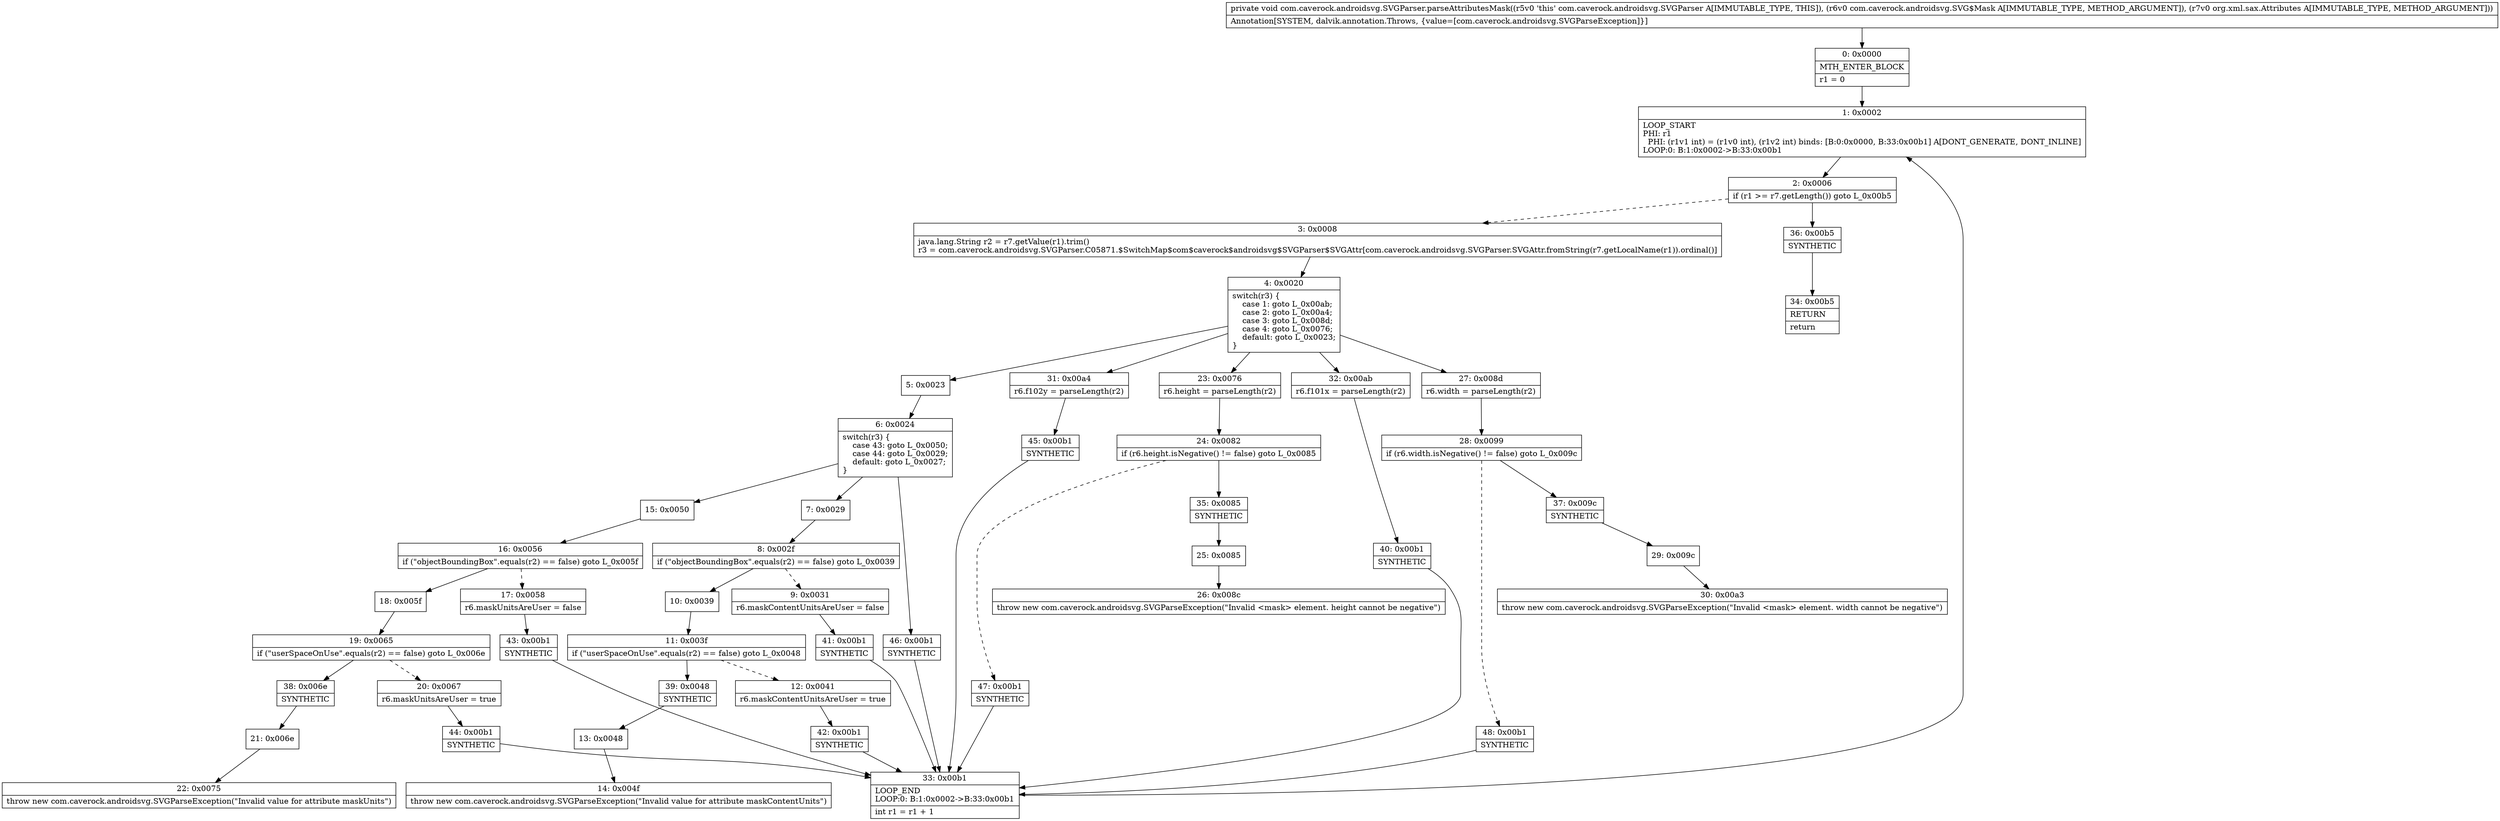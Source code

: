 digraph "CFG forcom.caverock.androidsvg.SVGParser.parseAttributesMask(Lcom\/caverock\/androidsvg\/SVG$Mask;Lorg\/xml\/sax\/Attributes;)V" {
Node_0 [shape=record,label="{0\:\ 0x0000|MTH_ENTER_BLOCK\l|r1 = 0\l}"];
Node_1 [shape=record,label="{1\:\ 0x0002|LOOP_START\lPHI: r1 \l  PHI: (r1v1 int) = (r1v0 int), (r1v2 int) binds: [B:0:0x0000, B:33:0x00b1] A[DONT_GENERATE, DONT_INLINE]\lLOOP:0: B:1:0x0002\-\>B:33:0x00b1\l}"];
Node_2 [shape=record,label="{2\:\ 0x0006|if (r1 \>= r7.getLength()) goto L_0x00b5\l}"];
Node_3 [shape=record,label="{3\:\ 0x0008|java.lang.String r2 = r7.getValue(r1).trim()\lr3 = com.caverock.androidsvg.SVGParser.C05871.$SwitchMap$com$caverock$androidsvg$SVGParser$SVGAttr[com.caverock.androidsvg.SVGParser.SVGAttr.fromString(r7.getLocalName(r1)).ordinal()]\l}"];
Node_4 [shape=record,label="{4\:\ 0x0020|switch(r3) \{\l    case 1: goto L_0x00ab;\l    case 2: goto L_0x00a4;\l    case 3: goto L_0x008d;\l    case 4: goto L_0x0076;\l    default: goto L_0x0023;\l\}\l}"];
Node_5 [shape=record,label="{5\:\ 0x0023}"];
Node_6 [shape=record,label="{6\:\ 0x0024|switch(r3) \{\l    case 43: goto L_0x0050;\l    case 44: goto L_0x0029;\l    default: goto L_0x0027;\l\}\l}"];
Node_7 [shape=record,label="{7\:\ 0x0029}"];
Node_8 [shape=record,label="{8\:\ 0x002f|if (\"objectBoundingBox\".equals(r2) == false) goto L_0x0039\l}"];
Node_9 [shape=record,label="{9\:\ 0x0031|r6.maskContentUnitsAreUser = false\l}"];
Node_10 [shape=record,label="{10\:\ 0x0039}"];
Node_11 [shape=record,label="{11\:\ 0x003f|if (\"userSpaceOnUse\".equals(r2) == false) goto L_0x0048\l}"];
Node_12 [shape=record,label="{12\:\ 0x0041|r6.maskContentUnitsAreUser = true\l}"];
Node_13 [shape=record,label="{13\:\ 0x0048}"];
Node_14 [shape=record,label="{14\:\ 0x004f|throw new com.caverock.androidsvg.SVGParseException(\"Invalid value for attribute maskContentUnits\")\l}"];
Node_15 [shape=record,label="{15\:\ 0x0050}"];
Node_16 [shape=record,label="{16\:\ 0x0056|if (\"objectBoundingBox\".equals(r2) == false) goto L_0x005f\l}"];
Node_17 [shape=record,label="{17\:\ 0x0058|r6.maskUnitsAreUser = false\l}"];
Node_18 [shape=record,label="{18\:\ 0x005f}"];
Node_19 [shape=record,label="{19\:\ 0x0065|if (\"userSpaceOnUse\".equals(r2) == false) goto L_0x006e\l}"];
Node_20 [shape=record,label="{20\:\ 0x0067|r6.maskUnitsAreUser = true\l}"];
Node_21 [shape=record,label="{21\:\ 0x006e}"];
Node_22 [shape=record,label="{22\:\ 0x0075|throw new com.caverock.androidsvg.SVGParseException(\"Invalid value for attribute maskUnits\")\l}"];
Node_23 [shape=record,label="{23\:\ 0x0076|r6.height = parseLength(r2)\l}"];
Node_24 [shape=record,label="{24\:\ 0x0082|if (r6.height.isNegative() != false) goto L_0x0085\l}"];
Node_25 [shape=record,label="{25\:\ 0x0085}"];
Node_26 [shape=record,label="{26\:\ 0x008c|throw new com.caverock.androidsvg.SVGParseException(\"Invalid \<mask\> element. height cannot be negative\")\l}"];
Node_27 [shape=record,label="{27\:\ 0x008d|r6.width = parseLength(r2)\l}"];
Node_28 [shape=record,label="{28\:\ 0x0099|if (r6.width.isNegative() != false) goto L_0x009c\l}"];
Node_29 [shape=record,label="{29\:\ 0x009c}"];
Node_30 [shape=record,label="{30\:\ 0x00a3|throw new com.caverock.androidsvg.SVGParseException(\"Invalid \<mask\> element. width cannot be negative\")\l}"];
Node_31 [shape=record,label="{31\:\ 0x00a4|r6.f102y = parseLength(r2)\l}"];
Node_32 [shape=record,label="{32\:\ 0x00ab|r6.f101x = parseLength(r2)\l}"];
Node_33 [shape=record,label="{33\:\ 0x00b1|LOOP_END\lLOOP:0: B:1:0x0002\-\>B:33:0x00b1\l|int r1 = r1 + 1\l}"];
Node_34 [shape=record,label="{34\:\ 0x00b5|RETURN\l|return\l}"];
Node_35 [shape=record,label="{35\:\ 0x0085|SYNTHETIC\l}"];
Node_36 [shape=record,label="{36\:\ 0x00b5|SYNTHETIC\l}"];
Node_37 [shape=record,label="{37\:\ 0x009c|SYNTHETIC\l}"];
Node_38 [shape=record,label="{38\:\ 0x006e|SYNTHETIC\l}"];
Node_39 [shape=record,label="{39\:\ 0x0048|SYNTHETIC\l}"];
Node_40 [shape=record,label="{40\:\ 0x00b1|SYNTHETIC\l}"];
Node_41 [shape=record,label="{41\:\ 0x00b1|SYNTHETIC\l}"];
Node_42 [shape=record,label="{42\:\ 0x00b1|SYNTHETIC\l}"];
Node_43 [shape=record,label="{43\:\ 0x00b1|SYNTHETIC\l}"];
Node_44 [shape=record,label="{44\:\ 0x00b1|SYNTHETIC\l}"];
Node_45 [shape=record,label="{45\:\ 0x00b1|SYNTHETIC\l}"];
Node_46 [shape=record,label="{46\:\ 0x00b1|SYNTHETIC\l}"];
Node_47 [shape=record,label="{47\:\ 0x00b1|SYNTHETIC\l}"];
Node_48 [shape=record,label="{48\:\ 0x00b1|SYNTHETIC\l}"];
MethodNode[shape=record,label="{private void com.caverock.androidsvg.SVGParser.parseAttributesMask((r5v0 'this' com.caverock.androidsvg.SVGParser A[IMMUTABLE_TYPE, THIS]), (r6v0 com.caverock.androidsvg.SVG$Mask A[IMMUTABLE_TYPE, METHOD_ARGUMENT]), (r7v0 org.xml.sax.Attributes A[IMMUTABLE_TYPE, METHOD_ARGUMENT]))  | Annotation[SYSTEM, dalvik.annotation.Throws, \{value=[com.caverock.androidsvg.SVGParseException]\}]\l}"];
MethodNode -> Node_0;
Node_0 -> Node_1;
Node_1 -> Node_2;
Node_2 -> Node_3[style=dashed];
Node_2 -> Node_36;
Node_3 -> Node_4;
Node_4 -> Node_5;
Node_4 -> Node_23;
Node_4 -> Node_27;
Node_4 -> Node_31;
Node_4 -> Node_32;
Node_5 -> Node_6;
Node_6 -> Node_7;
Node_6 -> Node_15;
Node_6 -> Node_46;
Node_7 -> Node_8;
Node_8 -> Node_9[style=dashed];
Node_8 -> Node_10;
Node_9 -> Node_41;
Node_10 -> Node_11;
Node_11 -> Node_12[style=dashed];
Node_11 -> Node_39;
Node_12 -> Node_42;
Node_13 -> Node_14;
Node_15 -> Node_16;
Node_16 -> Node_17[style=dashed];
Node_16 -> Node_18;
Node_17 -> Node_43;
Node_18 -> Node_19;
Node_19 -> Node_20[style=dashed];
Node_19 -> Node_38;
Node_20 -> Node_44;
Node_21 -> Node_22;
Node_23 -> Node_24;
Node_24 -> Node_35;
Node_24 -> Node_47[style=dashed];
Node_25 -> Node_26;
Node_27 -> Node_28;
Node_28 -> Node_37;
Node_28 -> Node_48[style=dashed];
Node_29 -> Node_30;
Node_31 -> Node_45;
Node_32 -> Node_40;
Node_33 -> Node_1;
Node_35 -> Node_25;
Node_36 -> Node_34;
Node_37 -> Node_29;
Node_38 -> Node_21;
Node_39 -> Node_13;
Node_40 -> Node_33;
Node_41 -> Node_33;
Node_42 -> Node_33;
Node_43 -> Node_33;
Node_44 -> Node_33;
Node_45 -> Node_33;
Node_46 -> Node_33;
Node_47 -> Node_33;
Node_48 -> Node_33;
}

